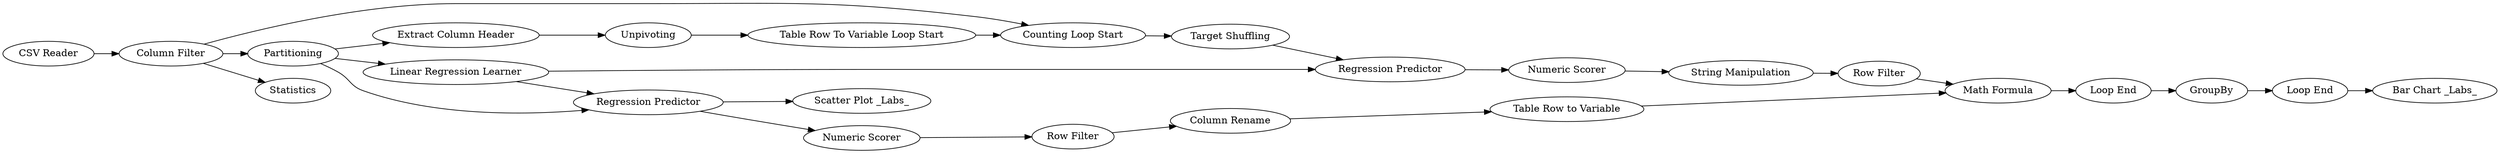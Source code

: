 digraph {
	32 -> 6
	6 -> 5
	5 -> 8
	20 -> 21
	21 -> 23
	20 -> 30
	8 -> 9
	23 -> 24
	12 -> 14
	19 -> 18
	27 -> 28
	32 -> 2
	5 -> 20
	18 -> 25
	31 -> 32
	26 -> 27
	17 -> 18
	25 -> 26
	32 -> 14
	9 -> 16
	6 -> 20
	24 -> 19
	6 -> 10
	15 -> 12
	13 -> 8
	14 -> 13
	10 -> 15
	16 -> 17
	27 [label="Loop End"]
	9 [label="Numeric Scorer"]
	18 [label="Math Formula"]
	21 [label="Numeric Scorer"]
	26 [label=GroupBy]
	8 [label="Regression Predictor"]
	32 [label="Column Filter"]
	17 [label="Row Filter"]
	19 [label="Table Row to Variable"]
	24 [label="Column Rename"]
	31 [label="CSV Reader"]
	6 [label=Partitioning]
	15 [label=Unpivoting]
	25 [label="Loop End"]
	12 [label="Table Row To Variable Loop Start"]
	10 [label="Extract Column Header"]
	16 [label="String Manipulation"]
	28 [label="Bar Chart _Labs_"]
	23 [label="Row Filter"]
	14 [label="Counting Loop Start"]
	5 [label="Linear Regression Learner"]
	20 [label="Regression Predictor"]
	13 [label="Target Shuffling"]
	30 [label="Scatter Plot _Labs_"]
	2 [label=Statistics]
	rankdir=LR
}

